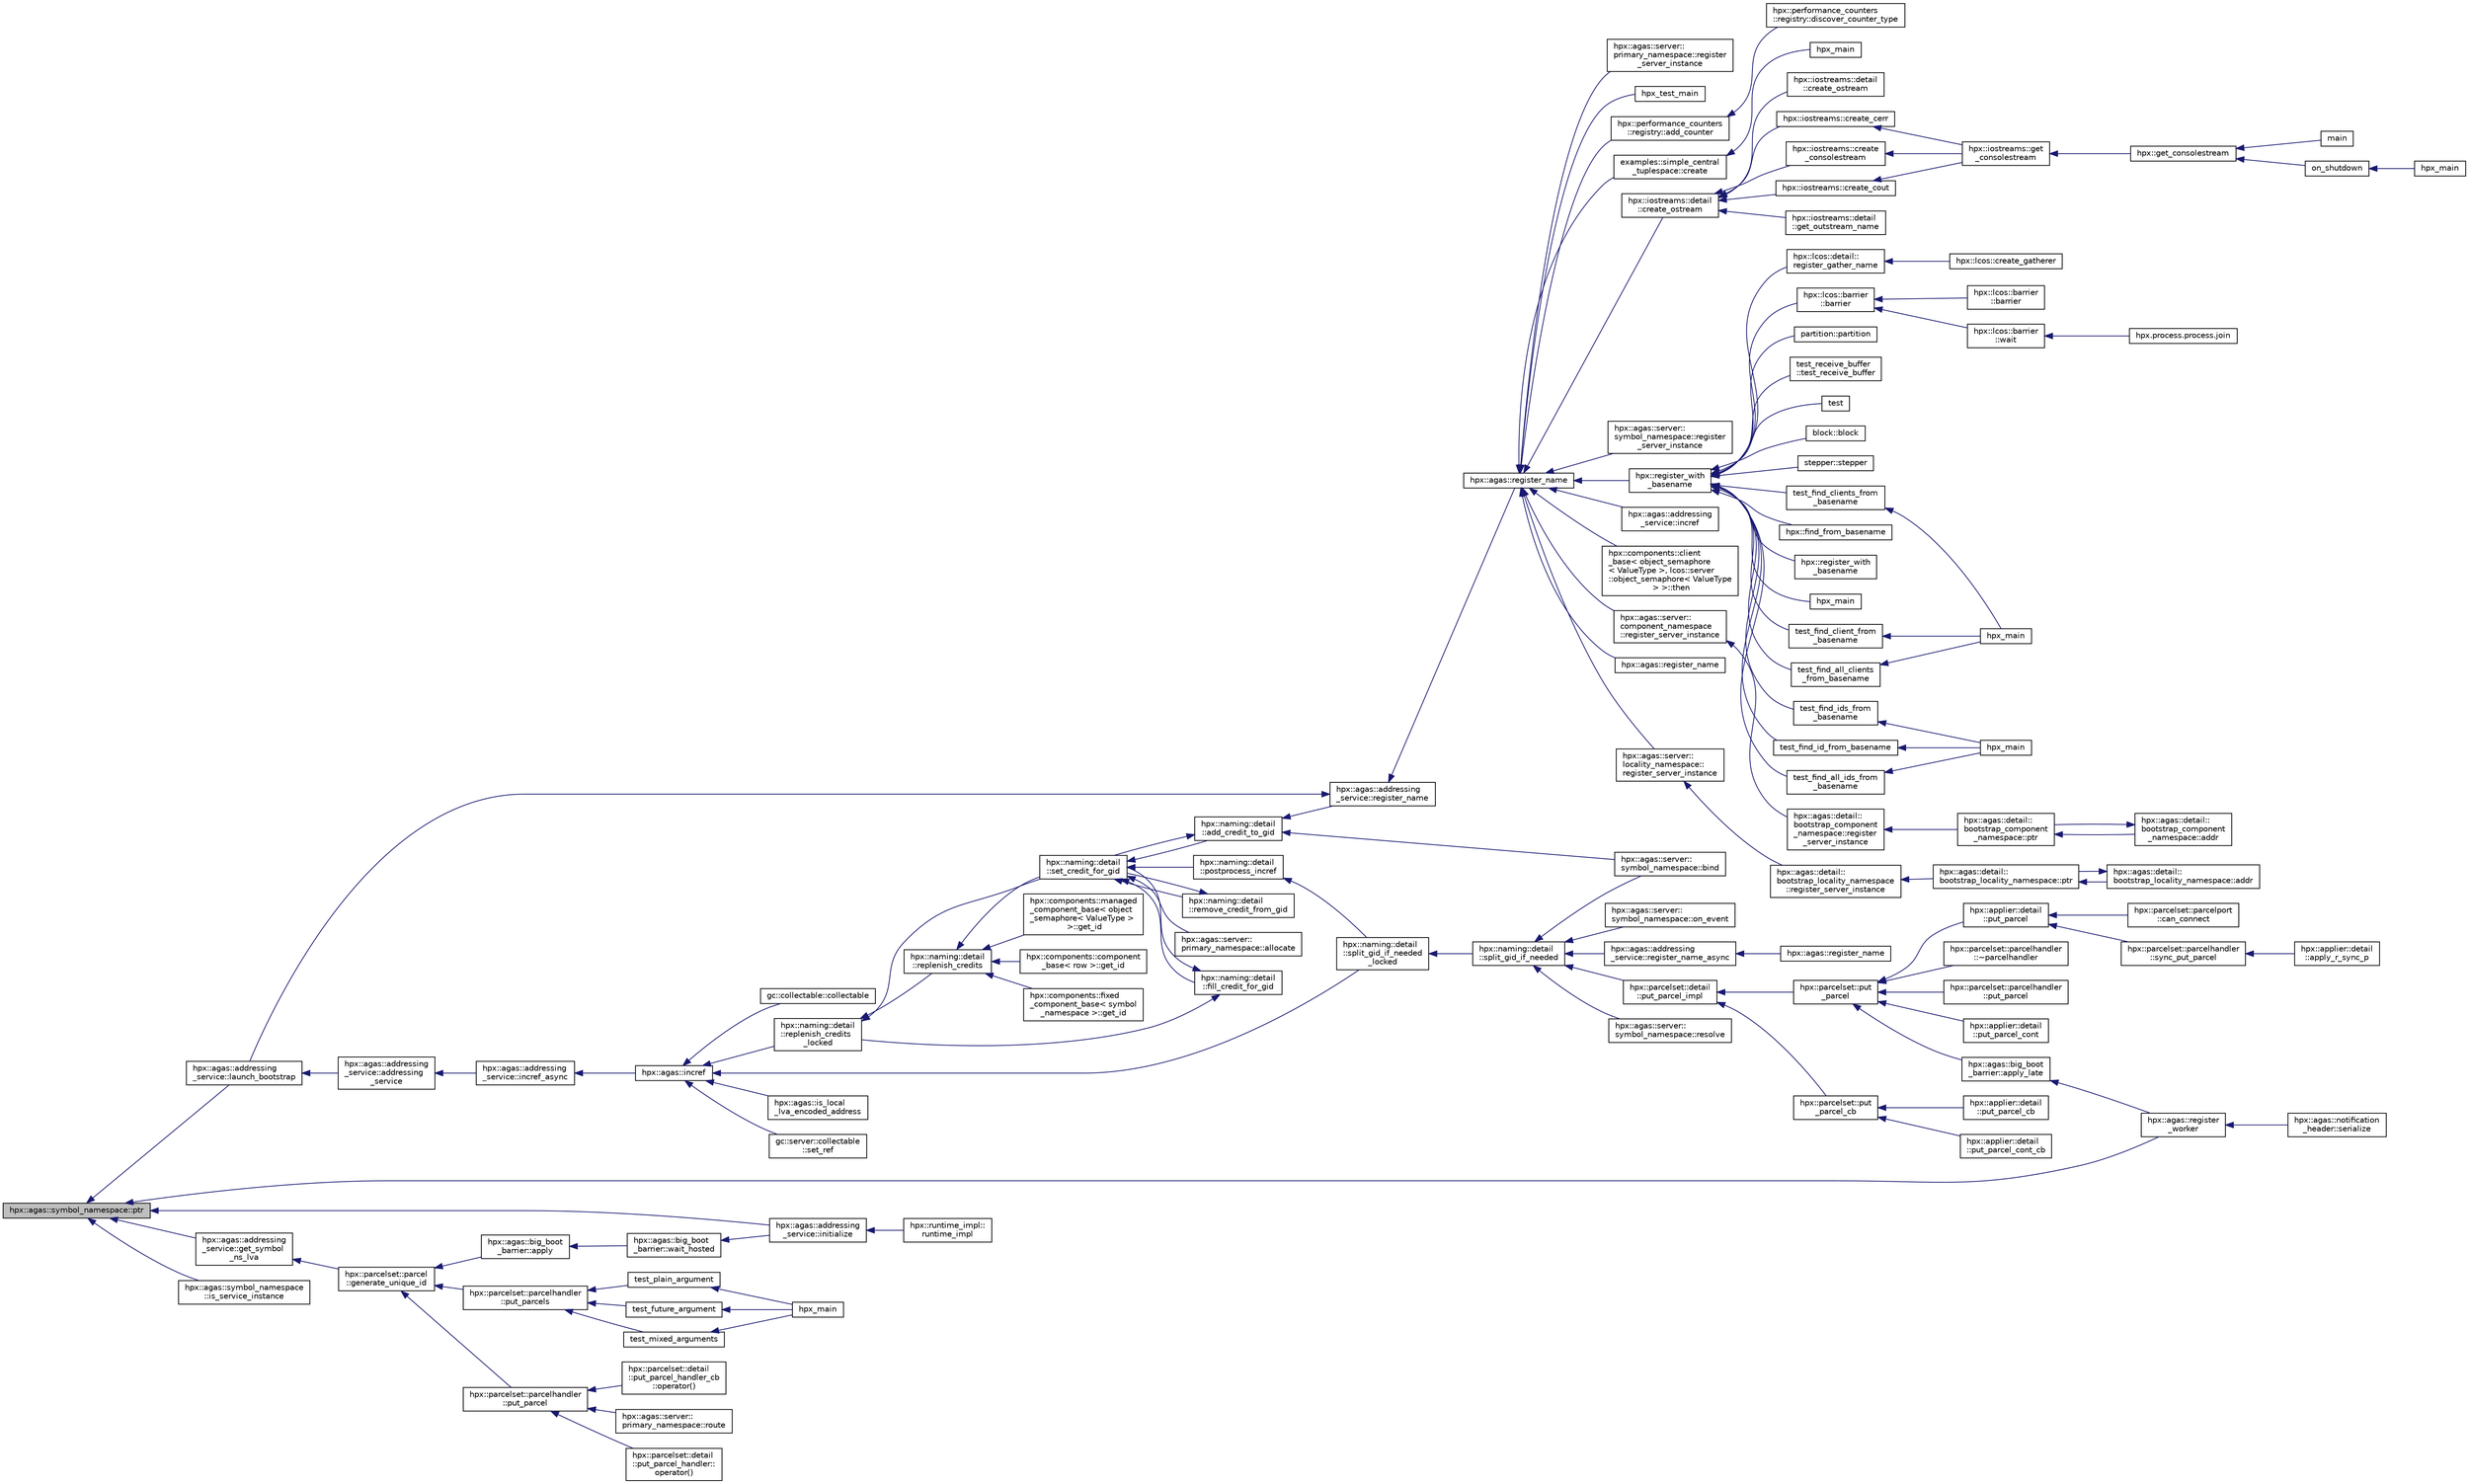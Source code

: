 digraph "hpx::agas::symbol_namespace::ptr"
{
  edge [fontname="Helvetica",fontsize="10",labelfontname="Helvetica",labelfontsize="10"];
  node [fontname="Helvetica",fontsize="10",shape=record];
  rankdir="LR";
  Node360 [label="hpx::agas::symbol_namespace::ptr",height=0.2,width=0.4,color="black", fillcolor="grey75", style="filled", fontcolor="black"];
  Node360 -> Node361 [dir="back",color="midnightblue",fontsize="10",style="solid",fontname="Helvetica"];
  Node361 [label="hpx::agas::addressing\l_service::initialize",height=0.2,width=0.4,color="black", fillcolor="white", style="filled",URL="$db/d58/structhpx_1_1agas_1_1addressing__service.html#afb80dcf683086f9ec1237c81129017d8"];
  Node361 -> Node362 [dir="back",color="midnightblue",fontsize="10",style="solid",fontname="Helvetica"];
  Node362 [label="hpx::runtime_impl::\lruntime_impl",height=0.2,width=0.4,color="black", fillcolor="white", style="filled",URL="$dc/d80/classhpx_1_1runtime__impl.html#a19b55584b2e6b6b4d72ae159fbef0f6e"];
  Node360 -> Node363 [dir="back",color="midnightblue",fontsize="10",style="solid",fontname="Helvetica"];
  Node363 [label="hpx::agas::addressing\l_service::launch_bootstrap",height=0.2,width=0.4,color="black", fillcolor="white", style="filled",URL="$db/d58/structhpx_1_1agas_1_1addressing__service.html#a664380be3597d3ca31677b2ae5800e76"];
  Node363 -> Node364 [dir="back",color="midnightblue",fontsize="10",style="solid",fontname="Helvetica"];
  Node364 [label="hpx::agas::addressing\l_service::addressing\l_service",height=0.2,width=0.4,color="black", fillcolor="white", style="filled",URL="$db/d58/structhpx_1_1agas_1_1addressing__service.html#a4cd885b12c530009f44f7372c197d54f"];
  Node364 -> Node365 [dir="back",color="midnightblue",fontsize="10",style="solid",fontname="Helvetica"];
  Node365 [label="hpx::agas::addressing\l_service::incref_async",height=0.2,width=0.4,color="black", fillcolor="white", style="filled",URL="$db/d58/structhpx_1_1agas_1_1addressing__service.html#adae9df2634cf648f129f203c3678c1c1",tooltip="Increment the global reference count for the given id. "];
  Node365 -> Node366 [dir="back",color="midnightblue",fontsize="10",style="solid",fontname="Helvetica"];
  Node366 [label="hpx::agas::incref",height=0.2,width=0.4,color="black", fillcolor="white", style="filled",URL="$dc/d54/namespacehpx_1_1agas.html#aad81d2ea721c1a5692e243ef07bf164f"];
  Node366 -> Node367 [dir="back",color="midnightblue",fontsize="10",style="solid",fontname="Helvetica"];
  Node367 [label="hpx::agas::is_local\l_lva_encoded_address",height=0.2,width=0.4,color="black", fillcolor="white", style="filled",URL="$dc/d54/namespacehpx_1_1agas.html#abb5e5584ed3b536ace8e3f58415e24c2"];
  Node366 -> Node368 [dir="back",color="midnightblue",fontsize="10",style="solid",fontname="Helvetica"];
  Node368 [label="gc::server::collectable\l::set_ref",height=0.2,width=0.4,color="black", fillcolor="white", style="filled",URL="$da/d76/structgc_1_1server_1_1collectable.html#a8e123e39f5a85da593dc15b5f872748d"];
  Node366 -> Node369 [dir="back",color="midnightblue",fontsize="10",style="solid",fontname="Helvetica"];
  Node369 [label="gc::collectable::collectable",height=0.2,width=0.4,color="black", fillcolor="white", style="filled",URL="$da/d23/structgc_1_1collectable.html#a9ac791be34891330ff8192ac2ef68c7c"];
  Node366 -> Node370 [dir="back",color="midnightblue",fontsize="10",style="solid",fontname="Helvetica"];
  Node370 [label="hpx::naming::detail\l::split_gid_if_needed\l_locked",height=0.2,width=0.4,color="black", fillcolor="white", style="filled",URL="$d5/d18/namespacehpx_1_1naming_1_1detail.html#a8a41d874bb719f702a76d483293d9d56"];
  Node370 -> Node371 [dir="back",color="midnightblue",fontsize="10",style="solid",fontname="Helvetica"];
  Node371 [label="hpx::naming::detail\l::split_gid_if_needed",height=0.2,width=0.4,color="black", fillcolor="white", style="filled",URL="$d5/d18/namespacehpx_1_1naming_1_1detail.html#a106949fcb9087fb6bdca67d048d6568f"];
  Node371 -> Node372 [dir="back",color="midnightblue",fontsize="10",style="solid",fontname="Helvetica"];
  Node372 [label="hpx::agas::addressing\l_service::register_name_async",height=0.2,width=0.4,color="black", fillcolor="white", style="filled",URL="$db/d58/structhpx_1_1agas_1_1addressing__service.html#adfd0ce835927a3c0396b6fc9e9fbb3cf"];
  Node372 -> Node373 [dir="back",color="midnightblue",fontsize="10",style="solid",fontname="Helvetica"];
  Node373 [label="hpx::agas::register_name",height=0.2,width=0.4,color="black", fillcolor="white", style="filled",URL="$dc/d54/namespacehpx_1_1agas.html#adc43905ef74ad9948375f3948b64fc2f"];
  Node371 -> Node374 [dir="back",color="midnightblue",fontsize="10",style="solid",fontname="Helvetica"];
  Node374 [label="hpx::parcelset::detail\l::put_parcel_impl",height=0.2,width=0.4,color="black", fillcolor="white", style="filled",URL="$dc/d4e/namespacehpx_1_1parcelset_1_1detail.html#a0dfe29365976960c7f5db6388e8ce603"];
  Node374 -> Node375 [dir="back",color="midnightblue",fontsize="10",style="solid",fontname="Helvetica"];
  Node375 [label="hpx::parcelset::put\l_parcel",height=0.2,width=0.4,color="black", fillcolor="white", style="filled",URL="$d4/d41/namespacehpx_1_1parcelset.html#a53a9f5c6cf260dc8d06d194c96182b65"];
  Node375 -> Node376 [dir="back",color="midnightblue",fontsize="10",style="solid",fontname="Helvetica"];
  Node376 [label="hpx::applier::detail\l::put_parcel",height=0.2,width=0.4,color="black", fillcolor="white", style="filled",URL="$d1/d2a/namespacehpx_1_1applier_1_1detail.html#a4d568b8071bb894a09fabfba232c2663"];
  Node376 -> Node377 [dir="back",color="midnightblue",fontsize="10",style="solid",fontname="Helvetica"];
  Node377 [label="hpx::parcelset::parcelhandler\l::sync_put_parcel",height=0.2,width=0.4,color="black", fillcolor="white", style="filled",URL="$d4/d2f/classhpx_1_1parcelset_1_1parcelhandler.html#ad478f8b244ec822fcbcb84aa67b17497"];
  Node377 -> Node378 [dir="back",color="midnightblue",fontsize="10",style="solid",fontname="Helvetica"];
  Node378 [label="hpx::applier::detail\l::apply_r_sync_p",height=0.2,width=0.4,color="black", fillcolor="white", style="filled",URL="$d1/d2a/namespacehpx_1_1applier_1_1detail.html#ab69485311adeb590afa621a4b4be595d"];
  Node376 -> Node379 [dir="back",color="midnightblue",fontsize="10",style="solid",fontname="Helvetica"];
  Node379 [label="hpx::parcelset::parcelport\l::can_connect",height=0.2,width=0.4,color="black", fillcolor="white", style="filled",URL="$d9/d67/classhpx_1_1parcelset_1_1parcelport.html#a68bd6750625124e4de6309e74283a767"];
  Node375 -> Node380 [dir="back",color="midnightblue",fontsize="10",style="solid",fontname="Helvetica"];
  Node380 [label="hpx::applier::detail\l::put_parcel_cont",height=0.2,width=0.4,color="black", fillcolor="white", style="filled",URL="$d1/d2a/namespacehpx_1_1applier_1_1detail.html#aa5119ce6a8f642d2bacf23dc42ade0f9"];
  Node375 -> Node381 [dir="back",color="midnightblue",fontsize="10",style="solid",fontname="Helvetica"];
  Node381 [label="hpx::agas::big_boot\l_barrier::apply_late",height=0.2,width=0.4,color="black", fillcolor="white", style="filled",URL="$d8/db6/structhpx_1_1agas_1_1big__boot__barrier.html#a9148a04a25bea5a37d77b3ff20e1ebfb"];
  Node381 -> Node382 [dir="back",color="midnightblue",fontsize="10",style="solid",fontname="Helvetica"];
  Node382 [label="hpx::agas::register\l_worker",height=0.2,width=0.4,color="black", fillcolor="white", style="filled",URL="$dc/d54/namespacehpx_1_1agas.html#a3c98dc053a97fca0f3f3b5719d9f8336"];
  Node382 -> Node383 [dir="back",color="midnightblue",fontsize="10",style="solid",fontname="Helvetica"];
  Node383 [label="hpx::agas::notification\l_header::serialize",height=0.2,width=0.4,color="black", fillcolor="white", style="filled",URL="$de/dae/structhpx_1_1agas_1_1notification__header.html#aa028cf0e80baf9259523c340c4568634"];
  Node375 -> Node384 [dir="back",color="midnightblue",fontsize="10",style="solid",fontname="Helvetica"];
  Node384 [label="hpx::parcelset::parcelhandler\l::~parcelhandler",height=0.2,width=0.4,color="black", fillcolor="white", style="filled",URL="$d4/d2f/classhpx_1_1parcelset_1_1parcelhandler.html#a938c1c4259b1be845dc0197465969a17"];
  Node375 -> Node385 [dir="back",color="midnightblue",fontsize="10",style="solid",fontname="Helvetica"];
  Node385 [label="hpx::parcelset::parcelhandler\l::put_parcel",height=0.2,width=0.4,color="black", fillcolor="white", style="filled",URL="$d4/d2f/classhpx_1_1parcelset_1_1parcelhandler.html#aad45344f98c3f15456325c7270ae5ade"];
  Node374 -> Node386 [dir="back",color="midnightblue",fontsize="10",style="solid",fontname="Helvetica"];
  Node386 [label="hpx::parcelset::put\l_parcel_cb",height=0.2,width=0.4,color="black", fillcolor="white", style="filled",URL="$d4/d41/namespacehpx_1_1parcelset.html#a44a60f48094a44cbb7f52b7807dc56ff"];
  Node386 -> Node387 [dir="back",color="midnightblue",fontsize="10",style="solid",fontname="Helvetica"];
  Node387 [label="hpx::applier::detail\l::put_parcel_cb",height=0.2,width=0.4,color="black", fillcolor="white", style="filled",URL="$d1/d2a/namespacehpx_1_1applier_1_1detail.html#a96b7471f7a59fa4d3d298e562507c339"];
  Node386 -> Node388 [dir="back",color="midnightblue",fontsize="10",style="solid",fontname="Helvetica"];
  Node388 [label="hpx::applier::detail\l::put_parcel_cont_cb",height=0.2,width=0.4,color="black", fillcolor="white", style="filled",URL="$d1/d2a/namespacehpx_1_1applier_1_1detail.html#acb5d7569cd53998c51e4b48f09d62e83"];
  Node371 -> Node389 [dir="back",color="midnightblue",fontsize="10",style="solid",fontname="Helvetica"];
  Node389 [label="hpx::agas::server::\lsymbol_namespace::bind",height=0.2,width=0.4,color="black", fillcolor="white", style="filled",URL="$dc/da6/structhpx_1_1agas_1_1server_1_1symbol__namespace.html#a229ead0876ac8c5754793a2ca68de559"];
  Node371 -> Node390 [dir="back",color="midnightblue",fontsize="10",style="solid",fontname="Helvetica"];
  Node390 [label="hpx::agas::server::\lsymbol_namespace::resolve",height=0.2,width=0.4,color="black", fillcolor="white", style="filled",URL="$dc/da6/structhpx_1_1agas_1_1server_1_1symbol__namespace.html#aec3fc24e40dc96142eb77537945e92d5"];
  Node371 -> Node391 [dir="back",color="midnightblue",fontsize="10",style="solid",fontname="Helvetica"];
  Node391 [label="hpx::agas::server::\lsymbol_namespace::on_event",height=0.2,width=0.4,color="black", fillcolor="white", style="filled",URL="$dc/da6/structhpx_1_1agas_1_1server_1_1symbol__namespace.html#abbfcf18e8d40612e4fa618a39a2fc492"];
  Node366 -> Node392 [dir="back",color="midnightblue",fontsize="10",style="solid",fontname="Helvetica"];
  Node392 [label="hpx::naming::detail\l::replenish_credits\l_locked",height=0.2,width=0.4,color="black", fillcolor="white", style="filled",URL="$d5/d18/namespacehpx_1_1naming_1_1detail.html#a011ed4fa9a2f4d4319adc54943fa03d6"];
  Node392 -> Node393 [dir="back",color="midnightblue",fontsize="10",style="solid",fontname="Helvetica"];
  Node393 [label="hpx::naming::detail\l::replenish_credits",height=0.2,width=0.4,color="black", fillcolor="white", style="filled",URL="$d5/d18/namespacehpx_1_1naming_1_1detail.html#aab806d937bd01894af129d3d3cbb22f4"];
  Node393 -> Node394 [dir="back",color="midnightblue",fontsize="10",style="solid",fontname="Helvetica"];
  Node394 [label="hpx::components::component\l_base\< row \>::get_id",height=0.2,width=0.4,color="black", fillcolor="white", style="filled",URL="$d2/de6/classhpx_1_1components_1_1component__base.html#a4c8fd93514039bdf01c48d66d82b19cd"];
  Node393 -> Node395 [dir="back",color="midnightblue",fontsize="10",style="solid",fontname="Helvetica"];
  Node395 [label="hpx::components::fixed\l_component_base\< symbol\l_namespace \>::get_id",height=0.2,width=0.4,color="black", fillcolor="white", style="filled",URL="$df/dfd/classhpx_1_1components_1_1fixed__component__base.html#a3066d2c2779a65cd20ce98b87e4dd4c2"];
  Node393 -> Node396 [dir="back",color="midnightblue",fontsize="10",style="solid",fontname="Helvetica"];
  Node396 [label="hpx::components::managed\l_component_base\< object\l_semaphore\< ValueType \>\l \>::get_id",height=0.2,width=0.4,color="black", fillcolor="white", style="filled",URL="$d1/d7b/classhpx_1_1components_1_1managed__component__base.html#ac026850ad861e1da5393943cf5751708"];
  Node393 -> Node397 [dir="back",color="midnightblue",fontsize="10",style="solid",fontname="Helvetica"];
  Node397 [label="hpx::naming::detail\l::set_credit_for_gid",height=0.2,width=0.4,color="black", fillcolor="white", style="filled",URL="$d5/d18/namespacehpx_1_1naming_1_1detail.html#a87703193ff814a4e1c912e98e655ec51"];
  Node397 -> Node398 [dir="back",color="midnightblue",fontsize="10",style="solid",fontname="Helvetica"];
  Node398 [label="hpx::naming::detail\l::postprocess_incref",height=0.2,width=0.4,color="black", fillcolor="white", style="filled",URL="$d5/d18/namespacehpx_1_1naming_1_1detail.html#a9d2708b2b1a4087d64195137b077ef1d"];
  Node398 -> Node370 [dir="back",color="midnightblue",fontsize="10",style="solid",fontname="Helvetica"];
  Node397 -> Node399 [dir="back",color="midnightblue",fontsize="10",style="solid",fontname="Helvetica"];
  Node399 [label="hpx::naming::detail\l::add_credit_to_gid",height=0.2,width=0.4,color="black", fillcolor="white", style="filled",URL="$d5/d18/namespacehpx_1_1naming_1_1detail.html#ab13848a91587535a393be4def980e832"];
  Node399 -> Node400 [dir="back",color="midnightblue",fontsize="10",style="solid",fontname="Helvetica"];
  Node400 [label="hpx::agas::addressing\l_service::register_name",height=0.2,width=0.4,color="black", fillcolor="white", style="filled",URL="$db/d58/structhpx_1_1agas_1_1addressing__service.html#a5929d7fd681a5ed692bfbeaa503fc32d",tooltip="Register a global name with a global address (id) "];
  Node400 -> Node363 [dir="back",color="midnightblue",fontsize="10",style="solid",fontname="Helvetica"];
  Node400 -> Node401 [dir="back",color="midnightblue",fontsize="10",style="solid",fontname="Helvetica"];
  Node401 [label="hpx::agas::register_name",height=0.2,width=0.4,color="black", fillcolor="white", style="filled",URL="$dc/d54/namespacehpx_1_1agas.html#a3812793adbf5e7d8c6b468595ac0823f"];
  Node401 -> Node402 [dir="back",color="midnightblue",fontsize="10",style="solid",fontname="Helvetica"];
  Node402 [label="hpx::register_with\l_basename",height=0.2,width=0.4,color="black", fillcolor="white", style="filled",URL="$d8/d83/namespacehpx.html#acf88178dc8c98cb0d7396325b3ccffdd",tooltip="Register the given id using the given base name. "];
  Node402 -> Node403 [dir="back",color="midnightblue",fontsize="10",style="solid",fontname="Helvetica"];
  Node403 [label="stepper::stepper",height=0.2,width=0.4,color="black", fillcolor="white", style="filled",URL="$d0/da6/structstepper.html#a3d3b661e2502d80c80775c190f5585e2"];
  Node402 -> Node404 [dir="back",color="midnightblue",fontsize="10",style="solid",fontname="Helvetica"];
  Node404 [label="hpx::lcos::barrier\l::barrier",height=0.2,width=0.4,color="black", fillcolor="white", style="filled",URL="$d9/dab/classhpx_1_1lcos_1_1barrier.html#ae8e5bad1b2828970404b5d280137d579"];
  Node404 -> Node405 [dir="back",color="midnightblue",fontsize="10",style="solid",fontname="Helvetica"];
  Node405 [label="hpx::lcos::barrier\l::barrier",height=0.2,width=0.4,color="black", fillcolor="white", style="filled",URL="$d9/dab/classhpx_1_1lcos_1_1barrier.html#a8a9fc05508fad7cd1d8014bee0e1d221"];
  Node404 -> Node406 [dir="back",color="midnightblue",fontsize="10",style="solid",fontname="Helvetica"];
  Node406 [label="hpx::lcos::barrier\l::wait",height=0.2,width=0.4,color="black", fillcolor="white", style="filled",URL="$d9/dab/classhpx_1_1lcos_1_1barrier.html#a1fcac5ce49dd1b9800affc8c8b84e4c9"];
  Node406 -> Node407 [dir="back",color="midnightblue",fontsize="10",style="solid",fontname="Helvetica"];
  Node407 [label="hpx.process.process.join",height=0.2,width=0.4,color="black", fillcolor="white", style="filled",URL="$d3/d41/classhpx_1_1process_1_1process.html#acc7ec4687f3bf5ae121ef7b494d991d8"];
  Node402 -> Node408 [dir="back",color="midnightblue",fontsize="10",style="solid",fontname="Helvetica"];
  Node408 [label="hpx::find_from_basename",height=0.2,width=0.4,color="black", fillcolor="white", style="filled",URL="$d8/d83/namespacehpx.html#a02d4c4317d9d663b22c2e47aab0b56df",tooltip="Return registered id from the given base name and sequence number. "];
  Node402 -> Node409 [dir="back",color="midnightblue",fontsize="10",style="solid",fontname="Helvetica"];
  Node409 [label="hpx::register_with\l_basename",height=0.2,width=0.4,color="black", fillcolor="white", style="filled",URL="$d8/d83/namespacehpx.html#a09a6c6ffc84d21df225c3f5730de31d0"];
  Node402 -> Node410 [dir="back",color="midnightblue",fontsize="10",style="solid",fontname="Helvetica"];
  Node410 [label="hpx_main",height=0.2,width=0.4,color="black", fillcolor="white", style="filled",URL="$db/d8d/duplicate__id__registration__1596_8cpp.html#aefd26dd818037509b2241068d57e3e1d"];
  Node402 -> Node411 [dir="back",color="midnightblue",fontsize="10",style="solid",fontname="Helvetica"];
  Node411 [label="test_find_all_clients\l_from_basename",height=0.2,width=0.4,color="black", fillcolor="white", style="filled",URL="$dc/d15/find__clients__from__prefix_8cpp.html#aa57a9747db04f3feb78e2e423232d1f9"];
  Node411 -> Node412 [dir="back",color="midnightblue",fontsize="10",style="solid",fontname="Helvetica"];
  Node412 [label="hpx_main",height=0.2,width=0.4,color="black", fillcolor="white", style="filled",URL="$dc/d15/find__clients__from__prefix_8cpp.html#aefd26dd818037509b2241068d57e3e1d"];
  Node402 -> Node413 [dir="back",color="midnightblue",fontsize="10",style="solid",fontname="Helvetica"];
  Node413 [label="test_find_clients_from\l_basename",height=0.2,width=0.4,color="black", fillcolor="white", style="filled",URL="$dc/d15/find__clients__from__prefix_8cpp.html#a6fef840f56014443521cc99c2d9d781c"];
  Node413 -> Node412 [dir="back",color="midnightblue",fontsize="10",style="solid",fontname="Helvetica"];
  Node402 -> Node414 [dir="back",color="midnightblue",fontsize="10",style="solid",fontname="Helvetica"];
  Node414 [label="test_find_client_from\l_basename",height=0.2,width=0.4,color="black", fillcolor="white", style="filled",URL="$dc/d15/find__clients__from__prefix_8cpp.html#a61a7f45bc9dd018d57ea2230824dab25"];
  Node414 -> Node412 [dir="back",color="midnightblue",fontsize="10",style="solid",fontname="Helvetica"];
  Node402 -> Node415 [dir="back",color="midnightblue",fontsize="10",style="solid",fontname="Helvetica"];
  Node415 [label="test_find_all_ids_from\l_basename",height=0.2,width=0.4,color="black", fillcolor="white", style="filled",URL="$dc/df3/find__ids__from__prefix_8cpp.html#a369302d85871c563e109f575d4c3d29c"];
  Node415 -> Node416 [dir="back",color="midnightblue",fontsize="10",style="solid",fontname="Helvetica"];
  Node416 [label="hpx_main",height=0.2,width=0.4,color="black", fillcolor="white", style="filled",URL="$dc/df3/find__ids__from__prefix_8cpp.html#aefd26dd818037509b2241068d57e3e1d"];
  Node402 -> Node417 [dir="back",color="midnightblue",fontsize="10",style="solid",fontname="Helvetica"];
  Node417 [label="test_find_ids_from\l_basename",height=0.2,width=0.4,color="black", fillcolor="white", style="filled",URL="$dc/df3/find__ids__from__prefix_8cpp.html#a4526a7a41c258e2aedcdabd4ece4f4ba"];
  Node417 -> Node416 [dir="back",color="midnightblue",fontsize="10",style="solid",fontname="Helvetica"];
  Node402 -> Node418 [dir="back",color="midnightblue",fontsize="10",style="solid",fontname="Helvetica"];
  Node418 [label="test_find_id_from_basename",height=0.2,width=0.4,color="black", fillcolor="white", style="filled",URL="$dc/df3/find__ids__from__prefix_8cpp.html#a35b932e250f78d774db87c971e42adce"];
  Node418 -> Node416 [dir="back",color="midnightblue",fontsize="10",style="solid",fontname="Helvetica"];
  Node402 -> Node419 [dir="back",color="midnightblue",fontsize="10",style="solid",fontname="Helvetica"];
  Node419 [label="hpx::lcos::detail::\lregister_gather_name",height=0.2,width=0.4,color="black", fillcolor="white", style="filled",URL="$d4/d6c/namespacehpx_1_1lcos_1_1detail.html#afb3d3eafe04150308d004869a96242b3"];
  Node419 -> Node420 [dir="back",color="midnightblue",fontsize="10",style="solid",fontname="Helvetica"];
  Node420 [label="hpx::lcos::create_gatherer",height=0.2,width=0.4,color="black", fillcolor="white", style="filled",URL="$d2/dc9/namespacehpx_1_1lcos.html#aaa3e2a825ca566eee4e3c0cfc19b5dc3"];
  Node402 -> Node421 [dir="back",color="midnightblue",fontsize="10",style="solid",fontname="Helvetica"];
  Node421 [label="partition::partition",height=0.2,width=0.4,color="black", fillcolor="white", style="filled",URL="$d3/d98/structpartition.html#a949115c70a8ed7802ec756677063507b"];
  Node402 -> Node422 [dir="back",color="midnightblue",fontsize="10",style="solid",fontname="Helvetica"];
  Node422 [label="test_receive_buffer\l::test_receive_buffer",height=0.2,width=0.4,color="black", fillcolor="white", style="filled",URL="$d1/d2e/structtest__receive__buffer.html#a501e8703c3a9d33b23c67cc3782a3052"];
  Node402 -> Node423 [dir="back",color="midnightblue",fontsize="10",style="solid",fontname="Helvetica"];
  Node423 [label="test",height=0.2,width=0.4,color="black", fillcolor="white", style="filled",URL="$db/d95/register__with__basename__1804_8cpp.html#ae1a3968e7947464bee7714f6d43b7002"];
  Node402 -> Node424 [dir="back",color="midnightblue",fontsize="10",style="solid",fontname="Helvetica"];
  Node424 [label="block::block",height=0.2,width=0.4,color="black", fillcolor="white", style="filled",URL="$d1/d7f/structblock.html#ad2fe04030b850ffa3f213c85f848c0c9"];
  Node401 -> Node425 [dir="back",color="midnightblue",fontsize="10",style="solid",fontname="Helvetica"];
  Node425 [label="hpx::agas::addressing\l_service::incref",height=0.2,width=0.4,color="black", fillcolor="white", style="filled",URL="$db/d58/structhpx_1_1agas_1_1addressing__service.html#a77add8ef493b3ff577876bbbde8b2ead"];
  Node401 -> Node426 [dir="back",color="midnightblue",fontsize="10",style="solid",fontname="Helvetica"];
  Node426 [label="hpx::components::client\l_base\< object_semaphore\l\< ValueType \>, lcos::server\l::object_semaphore\< ValueType\l \> \>::then",height=0.2,width=0.4,color="black", fillcolor="white", style="filled",URL="$d9/dad/classhpx_1_1components_1_1client__base.html#a195e205b5917c50455e9eab169045a2f"];
  Node401 -> Node427 [dir="back",color="midnightblue",fontsize="10",style="solid",fontname="Helvetica"];
  Node427 [label="hpx::agas::server::\lcomponent_namespace\l::register_server_instance",height=0.2,width=0.4,color="black", fillcolor="white", style="filled",URL="$d4/dc8/structhpx_1_1agas_1_1server_1_1component__namespace.html#aa114cf679cc56f70c05ab18aff971ecb"];
  Node427 -> Node428 [dir="back",color="midnightblue",fontsize="10",style="solid",fontname="Helvetica"];
  Node428 [label="hpx::agas::detail::\lbootstrap_component\l_namespace::register\l_server_instance",height=0.2,width=0.4,color="black", fillcolor="white", style="filled",URL="$d4/db7/structhpx_1_1agas_1_1detail_1_1bootstrap__component__namespace.html#abbc31dcbeb87361092d40afcfbd456b8"];
  Node428 -> Node429 [dir="back",color="midnightblue",fontsize="10",style="solid",fontname="Helvetica"];
  Node429 [label="hpx::agas::detail::\lbootstrap_component\l_namespace::ptr",height=0.2,width=0.4,color="black", fillcolor="white", style="filled",URL="$d4/db7/structhpx_1_1agas_1_1detail_1_1bootstrap__component__namespace.html#a2ddc1b51e40d6b5c32f7eeba52a7527d"];
  Node429 -> Node430 [dir="back",color="midnightblue",fontsize="10",style="solid",fontname="Helvetica"];
  Node430 [label="hpx::agas::detail::\lbootstrap_component\l_namespace::addr",height=0.2,width=0.4,color="black", fillcolor="white", style="filled",URL="$d4/db7/structhpx_1_1agas_1_1detail_1_1bootstrap__component__namespace.html#a4947343cef580d3a72f9fcb6803a54b1"];
  Node430 -> Node429 [dir="back",color="midnightblue",fontsize="10",style="solid",fontname="Helvetica"];
  Node401 -> Node431 [dir="back",color="midnightblue",fontsize="10",style="solid",fontname="Helvetica"];
  Node431 [label="hpx::agas::register_name",height=0.2,width=0.4,color="black", fillcolor="white", style="filled",URL="$dc/d54/namespacehpx_1_1agas.html#a2430195ce3eb5a044693ffff42ac4124"];
  Node401 -> Node432 [dir="back",color="midnightblue",fontsize="10",style="solid",fontname="Helvetica"];
  Node432 [label="hpx::agas::server::\llocality_namespace::\lregister_server_instance",height=0.2,width=0.4,color="black", fillcolor="white", style="filled",URL="$dc/d72/structhpx_1_1agas_1_1server_1_1locality__namespace.html#af1491746c7368e3824c99bc100f18734"];
  Node432 -> Node433 [dir="back",color="midnightblue",fontsize="10",style="solid",fontname="Helvetica"];
  Node433 [label="hpx::agas::detail::\lbootstrap_locality_namespace\l::register_server_instance",height=0.2,width=0.4,color="black", fillcolor="white", style="filled",URL="$d2/d28/structhpx_1_1agas_1_1detail_1_1bootstrap__locality__namespace.html#ae300573bed5ba4de244854736bc93372"];
  Node433 -> Node434 [dir="back",color="midnightblue",fontsize="10",style="solid",fontname="Helvetica"];
  Node434 [label="hpx::agas::detail::\lbootstrap_locality_namespace::ptr",height=0.2,width=0.4,color="black", fillcolor="white", style="filled",URL="$d2/d28/structhpx_1_1agas_1_1detail_1_1bootstrap__locality__namespace.html#a5d4dcef228d9a8e6040f2e404546a7b8"];
  Node434 -> Node435 [dir="back",color="midnightblue",fontsize="10",style="solid",fontname="Helvetica"];
  Node435 [label="hpx::agas::detail::\lbootstrap_locality_namespace::addr",height=0.2,width=0.4,color="black", fillcolor="white", style="filled",URL="$d2/d28/structhpx_1_1agas_1_1detail_1_1bootstrap__locality__namespace.html#a6a5b1a39f25283d49aae9a42b5c4388a"];
  Node435 -> Node434 [dir="back",color="midnightblue",fontsize="10",style="solid",fontname="Helvetica"];
  Node401 -> Node436 [dir="back",color="midnightblue",fontsize="10",style="solid",fontname="Helvetica"];
  Node436 [label="hpx::agas::server::\lprimary_namespace::register\l_server_instance",height=0.2,width=0.4,color="black", fillcolor="white", style="filled",URL="$d7/d3a/structhpx_1_1agas_1_1server_1_1primary__namespace.html#a8d3a53331e87a1a6a16a53a0f5c5d759"];
  Node401 -> Node437 [dir="back",color="midnightblue",fontsize="10",style="solid",fontname="Helvetica"];
  Node437 [label="hpx_test_main",height=0.2,width=0.4,color="black", fillcolor="white", style="filled",URL="$d9/deb/refcnted__symbol__to__local__object_8cpp.html#a9a1c75cfa4bc8637fb9e22dfdca0891a"];
  Node401 -> Node438 [dir="back",color="midnightblue",fontsize="10",style="solid",fontname="Helvetica"];
  Node438 [label="hpx::performance_counters\l::registry::add_counter",height=0.2,width=0.4,color="black", fillcolor="white", style="filled",URL="$d2/d02/classhpx_1_1performance__counters_1_1registry.html#a161780fff85c669515be3253f0e29fa5",tooltip="Add an existing performance counter instance to the registry. "];
  Node438 -> Node439 [dir="back",color="midnightblue",fontsize="10",style="solid",fontname="Helvetica"];
  Node439 [label="hpx::performance_counters\l::registry::discover_counter_type",height=0.2,width=0.4,color="black", fillcolor="white", style="filled",URL="$d2/d02/classhpx_1_1performance__counters_1_1registry.html#af060ad9ba59fefe302c89bd8e80227d9"];
  Node401 -> Node440 [dir="back",color="midnightblue",fontsize="10",style="solid",fontname="Helvetica"];
  Node440 [label="examples::simple_central\l_tuplespace::create",height=0.2,width=0.4,color="black", fillcolor="white", style="filled",URL="$d5/d1b/classexamples_1_1simple__central__tuplespace.html#a56c807f1fdd13e282e0ab8f45fdcf0b7"];
  Node440 -> Node441 [dir="back",color="midnightblue",fontsize="10",style="solid",fontname="Helvetica"];
  Node441 [label="hpx_main",height=0.2,width=0.4,color="black", fillcolor="white", style="filled",URL="$d1/d7b/simple__central__tuplespace__client_8cpp.html#aefd26dd818037509b2241068d57e3e1d"];
  Node401 -> Node442 [dir="back",color="midnightblue",fontsize="10",style="solid",fontname="Helvetica"];
  Node442 [label="hpx::iostreams::detail\l::create_ostream",height=0.2,width=0.4,color="black", fillcolor="white", style="filled",URL="$de/d26/namespacehpx_1_1iostreams_1_1detail.html#a2532c6c409d765cc96f0f062dd1807ea"];
  Node442 -> Node443 [dir="back",color="midnightblue",fontsize="10",style="solid",fontname="Helvetica"];
  Node443 [label="hpx::iostreams::detail\l::get_outstream_name",height=0.2,width=0.4,color="black", fillcolor="white", style="filled",URL="$de/d26/namespacehpx_1_1iostreams_1_1detail.html#a4e5f42733aacfd1b6f845141cc8bd755"];
  Node442 -> Node444 [dir="back",color="midnightblue",fontsize="10",style="solid",fontname="Helvetica"];
  Node444 [label="hpx::iostreams::detail\l::create_ostream",height=0.2,width=0.4,color="black", fillcolor="white", style="filled",URL="$de/d26/namespacehpx_1_1iostreams_1_1detail.html#a6a1ed0a7709d7cba5b0feb9d3752fb31"];
  Node442 -> Node445 [dir="back",color="midnightblue",fontsize="10",style="solid",fontname="Helvetica"];
  Node445 [label="hpx::iostreams::create_cout",height=0.2,width=0.4,color="black", fillcolor="white", style="filled",URL="$dd/d1d/namespacehpx_1_1iostreams.html#a9a178fadf70f9b3c6f74274409a7bc69"];
  Node445 -> Node446 [dir="back",color="midnightblue",fontsize="10",style="solid",fontname="Helvetica"];
  Node446 [label="hpx::iostreams::get\l_consolestream",height=0.2,width=0.4,color="black", fillcolor="white", style="filled",URL="$dd/d1d/namespacehpx_1_1iostreams.html#ac4a2ed792a4f5bdcb286ba83f5cd261d"];
  Node446 -> Node447 [dir="back",color="midnightblue",fontsize="10",style="solid",fontname="Helvetica"];
  Node447 [label="hpx::get_consolestream",height=0.2,width=0.4,color="black", fillcolor="white", style="filled",URL="$d8/d83/namespacehpx.html#af305e0b2731f998440d87c7500187a11"];
  Node447 -> Node448 [dir="back",color="midnightblue",fontsize="10",style="solid",fontname="Helvetica"];
  Node448 [label="main",height=0.2,width=0.4,color="black", fillcolor="white", style="filled",URL="$db/dd0/lost__output__2236_8cpp.html#a3c04138a5bfe5d72780bb7e82a18e627"];
  Node447 -> Node449 [dir="back",color="midnightblue",fontsize="10",style="solid",fontname="Helvetica"];
  Node449 [label="on_shutdown",height=0.2,width=0.4,color="black", fillcolor="white", style="filled",URL="$de/d67/no__output__1173_8cpp.html#ada3655c097ed162539aadedb0de3673b"];
  Node449 -> Node450 [dir="back",color="midnightblue",fontsize="10",style="solid",fontname="Helvetica"];
  Node450 [label="hpx_main",height=0.2,width=0.4,color="black", fillcolor="white", style="filled",URL="$de/d67/no__output__1173_8cpp.html#a4ca51ec94fa82421fc621b58eef7b01c"];
  Node442 -> Node451 [dir="back",color="midnightblue",fontsize="10",style="solid",fontname="Helvetica"];
  Node451 [label="hpx::iostreams::create_cerr",height=0.2,width=0.4,color="black", fillcolor="white", style="filled",URL="$dd/d1d/namespacehpx_1_1iostreams.html#aecf4f2ddc53a24fe917ce7cca0bda378"];
  Node451 -> Node446 [dir="back",color="midnightblue",fontsize="10",style="solid",fontname="Helvetica"];
  Node442 -> Node452 [dir="back",color="midnightblue",fontsize="10",style="solid",fontname="Helvetica"];
  Node452 [label="hpx::iostreams::create\l_consolestream",height=0.2,width=0.4,color="black", fillcolor="white", style="filled",URL="$dd/d1d/namespacehpx_1_1iostreams.html#ade2ebf54e04b80ddcf3c31dd0bad5ece"];
  Node452 -> Node446 [dir="back",color="midnightblue",fontsize="10",style="solid",fontname="Helvetica"];
  Node401 -> Node453 [dir="back",color="midnightblue",fontsize="10",style="solid",fontname="Helvetica"];
  Node453 [label="hpx::agas::server::\lsymbol_namespace::register\l_server_instance",height=0.2,width=0.4,color="black", fillcolor="white", style="filled",URL="$dc/da6/structhpx_1_1agas_1_1server_1_1symbol__namespace.html#ac7de45f2a45cfccf925b88563f61efb0"];
  Node399 -> Node397 [dir="back",color="midnightblue",fontsize="10",style="solid",fontname="Helvetica"];
  Node399 -> Node389 [dir="back",color="midnightblue",fontsize="10",style="solid",fontname="Helvetica"];
  Node397 -> Node454 [dir="back",color="midnightblue",fontsize="10",style="solid",fontname="Helvetica"];
  Node454 [label="hpx::naming::detail\l::remove_credit_from_gid",height=0.2,width=0.4,color="black", fillcolor="white", style="filled",URL="$d5/d18/namespacehpx_1_1naming_1_1detail.html#a3ccb4b028c2c757c0fabdfe58ac07e47"];
  Node454 -> Node397 [dir="back",color="midnightblue",fontsize="10",style="solid",fontname="Helvetica"];
  Node397 -> Node455 [dir="back",color="midnightblue",fontsize="10",style="solid",fontname="Helvetica"];
  Node455 [label="hpx::naming::detail\l::fill_credit_for_gid",height=0.2,width=0.4,color="black", fillcolor="white", style="filled",URL="$d5/d18/namespacehpx_1_1naming_1_1detail.html#a3ec890e6a5b5c8fbd21b11dfe7e50352"];
  Node455 -> Node392 [dir="back",color="midnightblue",fontsize="10",style="solid",fontname="Helvetica"];
  Node455 -> Node397 [dir="back",color="midnightblue",fontsize="10",style="solid",fontname="Helvetica"];
  Node397 -> Node456 [dir="back",color="midnightblue",fontsize="10",style="solid",fontname="Helvetica"];
  Node456 [label="hpx::agas::server::\lprimary_namespace::allocate",height=0.2,width=0.4,color="black", fillcolor="white", style="filled",URL="$d7/d3a/structhpx_1_1agas_1_1server_1_1primary__namespace.html#a87560fb730ac846b91fc7287dc4e247b"];
  Node392 -> Node397 [dir="back",color="midnightblue",fontsize="10",style="solid",fontname="Helvetica"];
  Node360 -> Node457 [dir="back",color="midnightblue",fontsize="10",style="solid",fontname="Helvetica"];
  Node457 [label="hpx::agas::addressing\l_service::get_symbol\l_ns_lva",height=0.2,width=0.4,color="black", fillcolor="white", style="filled",URL="$db/d58/structhpx_1_1agas_1_1addressing__service.html#ad904f19162fc67d188ca8f8b24a77a58"];
  Node457 -> Node458 [dir="back",color="midnightblue",fontsize="10",style="solid",fontname="Helvetica"];
  Node458 [label="hpx::parcelset::parcel\l::generate_unique_id",height=0.2,width=0.4,color="black", fillcolor="white", style="filled",URL="$d7/d11/classhpx_1_1parcelset_1_1parcel.html#a7ca4116460b3a62269beecf8fb6b2f34"];
  Node458 -> Node459 [dir="back",color="midnightblue",fontsize="10",style="solid",fontname="Helvetica"];
  Node459 [label="hpx::agas::big_boot\l_barrier::apply",height=0.2,width=0.4,color="black", fillcolor="white", style="filled",URL="$d8/db6/structhpx_1_1agas_1_1big__boot__barrier.html#a1a3c5320dbd8eeea60427d535e189d3c"];
  Node459 -> Node460 [dir="back",color="midnightblue",fontsize="10",style="solid",fontname="Helvetica"];
  Node460 [label="hpx::agas::big_boot\l_barrier::wait_hosted",height=0.2,width=0.4,color="black", fillcolor="white", style="filled",URL="$d8/db6/structhpx_1_1agas_1_1big__boot__barrier.html#af83d97cabe46bfd67841283fece1cb24"];
  Node460 -> Node361 [dir="back",color="midnightblue",fontsize="10",style="solid",fontname="Helvetica"];
  Node458 -> Node461 [dir="back",color="midnightblue",fontsize="10",style="solid",fontname="Helvetica"];
  Node461 [label="hpx::parcelset::parcelhandler\l::put_parcel",height=0.2,width=0.4,color="black", fillcolor="white", style="filled",URL="$d4/d2f/classhpx_1_1parcelset_1_1parcelhandler.html#ac47bfb07dba5c3273d36fabe0868d43b"];
  Node461 -> Node462 [dir="back",color="midnightblue",fontsize="10",style="solid",fontname="Helvetica"];
  Node462 [label="hpx::parcelset::detail\l::put_parcel_handler::\loperator()",height=0.2,width=0.4,color="black", fillcolor="white", style="filled",URL="$d6/d81/structhpx_1_1parcelset_1_1detail_1_1put__parcel__handler.html#a108c3182042dc70fac236ffefd75df24"];
  Node461 -> Node463 [dir="back",color="midnightblue",fontsize="10",style="solid",fontname="Helvetica"];
  Node463 [label="hpx::parcelset::detail\l::put_parcel_handler_cb\l::operator()",height=0.2,width=0.4,color="black", fillcolor="white", style="filled",URL="$d1/df2/structhpx_1_1parcelset_1_1detail_1_1put__parcel__handler__cb.html#a2748057527af1b9f5f5984703b59d8f8"];
  Node461 -> Node464 [dir="back",color="midnightblue",fontsize="10",style="solid",fontname="Helvetica"];
  Node464 [label="hpx::agas::server::\lprimary_namespace::route",height=0.2,width=0.4,color="black", fillcolor="white", style="filled",URL="$d7/d3a/structhpx_1_1agas_1_1server_1_1primary__namespace.html#a9037a1baa55fb13097a541bc365f2d0b"];
  Node458 -> Node465 [dir="back",color="midnightblue",fontsize="10",style="solid",fontname="Helvetica"];
  Node465 [label="hpx::parcelset::parcelhandler\l::put_parcels",height=0.2,width=0.4,color="black", fillcolor="white", style="filled",URL="$d4/d2f/classhpx_1_1parcelset_1_1parcelhandler.html#a32ef958ef057a82fe01c70df5da51c6a"];
  Node465 -> Node466 [dir="back",color="midnightblue",fontsize="10",style="solid",fontname="Helvetica"];
  Node466 [label="test_plain_argument",height=0.2,width=0.4,color="black", fillcolor="white", style="filled",URL="$df/d23/put__parcels_8cpp.html#a60e7e37daaa74f7106c7cf614d219a87"];
  Node466 -> Node467 [dir="back",color="midnightblue",fontsize="10",style="solid",fontname="Helvetica"];
  Node467 [label="hpx_main",height=0.2,width=0.4,color="black", fillcolor="white", style="filled",URL="$df/d23/put__parcels_8cpp.html#a4ca51ec94fa82421fc621b58eef7b01c"];
  Node465 -> Node468 [dir="back",color="midnightblue",fontsize="10",style="solid",fontname="Helvetica"];
  Node468 [label="test_future_argument",height=0.2,width=0.4,color="black", fillcolor="white", style="filled",URL="$df/d23/put__parcels_8cpp.html#aaffb237829db631d8aaaf45d07e1ad9b"];
  Node468 -> Node467 [dir="back",color="midnightblue",fontsize="10",style="solid",fontname="Helvetica"];
  Node465 -> Node469 [dir="back",color="midnightblue",fontsize="10",style="solid",fontname="Helvetica"];
  Node469 [label="test_mixed_arguments",height=0.2,width=0.4,color="black", fillcolor="white", style="filled",URL="$df/d23/put__parcels_8cpp.html#a24eb81d6a10219027bfd00fa26f0d382"];
  Node469 -> Node467 [dir="back",color="midnightblue",fontsize="10",style="solid",fontname="Helvetica"];
  Node360 -> Node382 [dir="back",color="midnightblue",fontsize="10",style="solid",fontname="Helvetica"];
  Node360 -> Node470 [dir="back",color="midnightblue",fontsize="10",style="solid",fontname="Helvetica"];
  Node470 [label="hpx::agas::symbol_namespace\l::is_service_instance",height=0.2,width=0.4,color="black", fillcolor="white", style="filled",URL="$dd/d5e/structhpx_1_1agas_1_1symbol__namespace.html#abe857253fdfe8a0baa48b5d19d3fda0d"];
}
